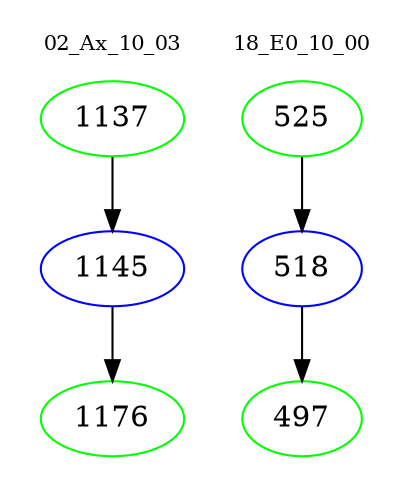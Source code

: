 digraph{
subgraph cluster_0 {
color = white
label = "02_Ax_10_03";
fontsize=10;
T0_1137 [label="1137", color="green"]
T0_1137 -> T0_1145 [color="black"]
T0_1145 [label="1145", color="blue"]
T0_1145 -> T0_1176 [color="black"]
T0_1176 [label="1176", color="green"]
}
subgraph cluster_1 {
color = white
label = "18_E0_10_00";
fontsize=10;
T1_525 [label="525", color="green"]
T1_525 -> T1_518 [color="black"]
T1_518 [label="518", color="blue"]
T1_518 -> T1_497 [color="black"]
T1_497 [label="497", color="green"]
}
}
